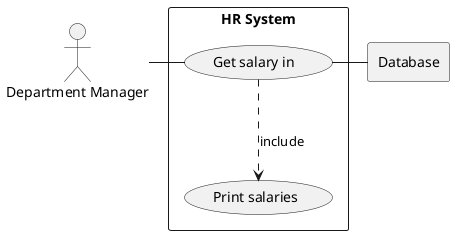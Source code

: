 @startuml
'https://plantuml.com/sequence-diagram
actor HR as "Department Manager"

rectangle Database

rectangle "HR System" {
    usecase UC4 as "Get salary in "

    usecase UCa as "Print salaries"

    HR - UC4
    UC4 ..> UCa : include
    UC4 - Database
}

@enduml